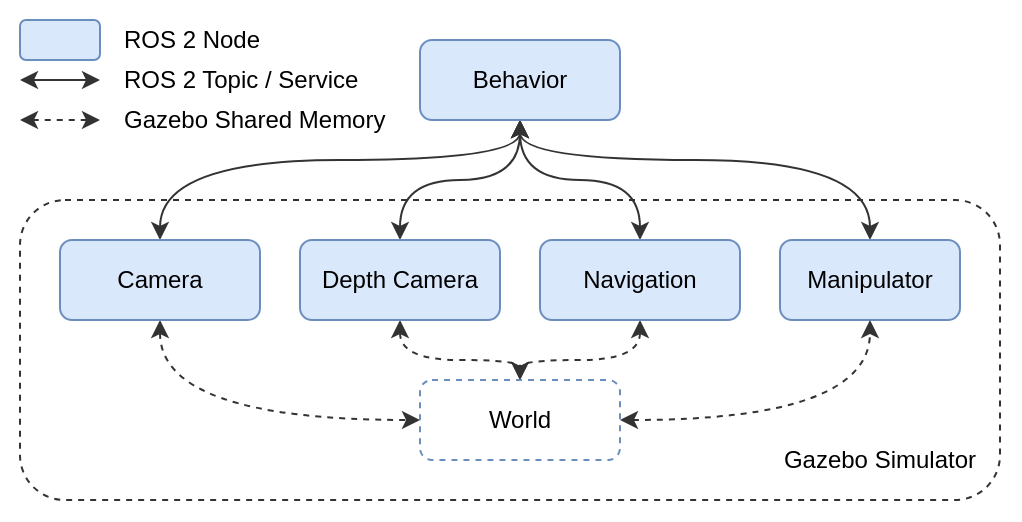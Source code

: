 <mxfile>
    <diagram id="wMqRLWRd7nqYQM558t5j" name="Page-1">
        <mxGraphModel dx="466" dy="300" grid="1" gridSize="10" guides="1" tooltips="1" connect="1" arrows="1" fold="1" page="1" pageScale="1" pageWidth="80" pageHeight="80" math="0" shadow="0">
            <root>
                <mxCell id="0"/>
                <mxCell id="1" parent="0"/>
                <mxCell id="EVJP5asHt5twMA5dQcB_-9" value="" style="rounded=0;whiteSpace=wrap;html=1;strokeColor=none;" parent="1" vertex="1">
                    <mxGeometry x="105" y="110" width="510" height="260" as="geometry"/>
                </mxCell>
                <mxCell id="eulNJtFfLloYrVbK-d2Q-2" value="" style="rounded=1;whiteSpace=wrap;html=1;dashed=1;fillColor=none;strokeColor=#333333;" parent="1" vertex="1">
                    <mxGeometry x="115" y="210" width="490" height="150" as="geometry"/>
                </mxCell>
                <mxCell id="EVJP5asHt5twMA5dQcB_-1" style="edgeStyle=orthogonalEdgeStyle;rounded=0;orthogonalLoop=1;jettySize=auto;html=1;entryX=0.5;entryY=0;entryDx=0;entryDy=0;exitX=0.5;exitY=1;exitDx=0;exitDy=0;curved=1;startArrow=classic;startFill=1;strokeColor=#333333;" parent="1" source="xf3yS8weDeZ-gSXv8qe_-4" target="xf3yS8weDeZ-gSXv8qe_-6" edge="1">
                    <mxGeometry relative="1" as="geometry">
                        <Array as="points">
                            <mxPoint x="365" y="190"/>
                            <mxPoint x="185" y="190"/>
                        </Array>
                    </mxGeometry>
                </mxCell>
                <mxCell id="EVJP5asHt5twMA5dQcB_-2" style="edgeStyle=orthogonalEdgeStyle;curved=1;rounded=0;orthogonalLoop=1;jettySize=auto;html=1;entryX=0.5;entryY=0;entryDx=0;entryDy=0;startArrow=classic;startFill=1;strokeColor=#333333;" parent="1" source="xf3yS8weDeZ-gSXv8qe_-4" target="eulNJtFfLloYrVbK-d2Q-1" edge="1">
                    <mxGeometry relative="1" as="geometry"/>
                </mxCell>
                <mxCell id="EVJP5asHt5twMA5dQcB_-3" style="edgeStyle=orthogonalEdgeStyle;curved=1;rounded=0;orthogonalLoop=1;jettySize=auto;html=1;startArrow=classic;startFill=1;strokeColor=#333333;" parent="1" source="xf3yS8weDeZ-gSXv8qe_-4" target="xf3yS8weDeZ-gSXv8qe_-7" edge="1">
                    <mxGeometry relative="1" as="geometry"/>
                </mxCell>
                <mxCell id="EVJP5asHt5twMA5dQcB_-4" style="edgeStyle=orthogonalEdgeStyle;curved=1;rounded=0;orthogonalLoop=1;jettySize=auto;html=1;startArrow=classic;startFill=1;strokeColor=#333333;" parent="1" source="xf3yS8weDeZ-gSXv8qe_-4" target="xf3yS8weDeZ-gSXv8qe_-8" edge="1">
                    <mxGeometry relative="1" as="geometry">
                        <Array as="points">
                            <mxPoint x="365" y="190"/>
                            <mxPoint x="540" y="190"/>
                        </Array>
                    </mxGeometry>
                </mxCell>
                <mxCell id="xf3yS8weDeZ-gSXv8qe_-4" value="Behavior" style="rounded=1;whiteSpace=wrap;html=1;fillColor=#dae8fc;strokeColor=#6c8ebf;" parent="1" vertex="1">
                    <mxGeometry x="315" y="130" width="100" height="40" as="geometry"/>
                </mxCell>
                <mxCell id="c1SvTy-ZN4NX4iYyCSdm-1" style="edgeStyle=orthogonalEdgeStyle;rounded=0;orthogonalLoop=1;jettySize=auto;html=1;entryX=0;entryY=0.5;entryDx=0;entryDy=0;startArrow=classic;startFill=1;strokeColor=#333333;curved=1;dashed=1;" parent="1" source="xf3yS8weDeZ-gSXv8qe_-6" target="bCRFSeNs1ZLz8eNJlQRy-1" edge="1">
                    <mxGeometry relative="1" as="geometry">
                        <Array as="points">
                            <mxPoint x="185" y="320"/>
                        </Array>
                    </mxGeometry>
                </mxCell>
                <mxCell id="xf3yS8weDeZ-gSXv8qe_-6" value="Camera" style="rounded=1;whiteSpace=wrap;html=1;fillColor=#dae8fc;strokeColor=#6c8ebf;" parent="1" vertex="1">
                    <mxGeometry x="135" y="230" width="100" height="40" as="geometry"/>
                </mxCell>
                <mxCell id="c1SvTy-ZN4NX4iYyCSdm-3" style="edgeStyle=orthogonalEdgeStyle;rounded=0;orthogonalLoop=1;jettySize=auto;html=1;entryX=0.5;entryY=0;entryDx=0;entryDy=0;startArrow=classic;startFill=1;strokeColor=#333333;curved=1;dashed=1;" parent="1" source="xf3yS8weDeZ-gSXv8qe_-7" target="bCRFSeNs1ZLz8eNJlQRy-1" edge="1">
                    <mxGeometry relative="1" as="geometry"/>
                </mxCell>
                <mxCell id="xf3yS8weDeZ-gSXv8qe_-7" value="Navigation" style="rounded=1;whiteSpace=wrap;html=1;fillColor=#dae8fc;strokeColor=#6c8ebf;" parent="1" vertex="1">
                    <mxGeometry x="375" y="230" width="100" height="40" as="geometry"/>
                </mxCell>
                <mxCell id="xf3yS8weDeZ-gSXv8qe_-8" value="Manipulator" style="rounded=1;whiteSpace=wrap;html=1;fillColor=#dae8fc;strokeColor=#6c8ebf;" parent="1" vertex="1">
                    <mxGeometry x="495" y="230" width="90" height="40" as="geometry"/>
                </mxCell>
                <mxCell id="c1SvTy-ZN4NX4iYyCSdm-2" style="edgeStyle=orthogonalEdgeStyle;rounded=0;orthogonalLoop=1;jettySize=auto;html=1;startArrow=classic;startFill=1;strokeColor=#333333;curved=1;dashed=1;" parent="1" source="eulNJtFfLloYrVbK-d2Q-1" target="bCRFSeNs1ZLz8eNJlQRy-1" edge="1">
                    <mxGeometry relative="1" as="geometry"/>
                </mxCell>
                <mxCell id="eulNJtFfLloYrVbK-d2Q-1" value="Depth Camera" style="rounded=1;whiteSpace=wrap;html=1;fillColor=#dae8fc;strokeColor=#6c8ebf;" parent="1" vertex="1">
                    <mxGeometry x="255" y="230" width="100" height="40" as="geometry"/>
                </mxCell>
                <mxCell id="eulNJtFfLloYrVbK-d2Q-3" value="Gazebo Simulator" style="text;html=1;strokeColor=none;fillColor=none;align=right;verticalAlign=middle;whiteSpace=wrap;rounded=0;dashed=1;" parent="1" vertex="1">
                    <mxGeometry x="295" y="330" width="300" height="20" as="geometry"/>
                </mxCell>
                <mxCell id="eulNJtFfLloYrVbK-d2Q-14" value="" style="rounded=1;whiteSpace=wrap;html=1;fillColor=#dae8fc;strokeColor=#6c8ebf;" parent="1" vertex="1">
                    <mxGeometry x="115" y="120" width="40" height="20" as="geometry"/>
                </mxCell>
                <mxCell id="hlaBwW5kQEn4N7mB56Rf-1" value="ROS 2 Node" style="text;html=1;strokeColor=none;fillColor=none;align=left;verticalAlign=middle;whiteSpace=wrap;rounded=0;" parent="1" vertex="1">
                    <mxGeometry x="165" y="120" width="80" height="20" as="geometry"/>
                </mxCell>
                <mxCell id="hlaBwW5kQEn4N7mB56Rf-3" value="" style="endArrow=classic;html=1;endFill=1;startArrow=classic;startFill=1;strokeColor=#333333;" parent="1" edge="1">
                    <mxGeometry width="50" height="50" relative="1" as="geometry">
                        <mxPoint x="115" y="150" as="sourcePoint"/>
                        <mxPoint x="155" y="150" as="targetPoint"/>
                    </mxGeometry>
                </mxCell>
                <mxCell id="hlaBwW5kQEn4N7mB56Rf-4" value="ROS 2 Topic / Service" style="text;html=1;strokeColor=none;fillColor=none;align=left;verticalAlign=middle;whiteSpace=wrap;rounded=0;" parent="1" vertex="1">
                    <mxGeometry x="165" y="140" width="130" height="20" as="geometry"/>
                </mxCell>
                <mxCell id="c1SvTy-ZN4NX4iYyCSdm-4" style="edgeStyle=orthogonalEdgeStyle;rounded=0;orthogonalLoop=1;jettySize=auto;html=1;entryX=0.5;entryY=1;entryDx=0;entryDy=0;startArrow=classic;startFill=1;strokeColor=#333333;curved=1;dashed=1;" parent="1" source="bCRFSeNs1ZLz8eNJlQRy-1" target="xf3yS8weDeZ-gSXv8qe_-8" edge="1">
                    <mxGeometry relative="1" as="geometry"/>
                </mxCell>
                <mxCell id="bCRFSeNs1ZLz8eNJlQRy-1" value="World" style="rounded=1;whiteSpace=wrap;html=1;strokeColor=#6c8ebf;dashed=1;fillColor=none;" parent="1" vertex="1">
                    <mxGeometry x="315" y="300" width="100" height="40" as="geometry"/>
                </mxCell>
                <mxCell id="c1SvTy-ZN4NX4iYyCSdm-5" value="" style="endArrow=classic;html=1;endFill=1;startArrow=classic;startFill=1;strokeColor=#333333;dashed=1;" parent="1" edge="1">
                    <mxGeometry width="50" height="50" relative="1" as="geometry">
                        <mxPoint x="115" y="170" as="sourcePoint"/>
                        <mxPoint x="155" y="170" as="targetPoint"/>
                    </mxGeometry>
                </mxCell>
                <mxCell id="c1SvTy-ZN4NX4iYyCSdm-6" value="Gazebo Shared Memory" style="text;html=1;strokeColor=none;fillColor=none;align=left;verticalAlign=middle;whiteSpace=wrap;rounded=0;" parent="1" vertex="1">
                    <mxGeometry x="165" y="160" width="135" height="20" as="geometry"/>
                </mxCell>
            </root>
        </mxGraphModel>
    </diagram>
</mxfile>